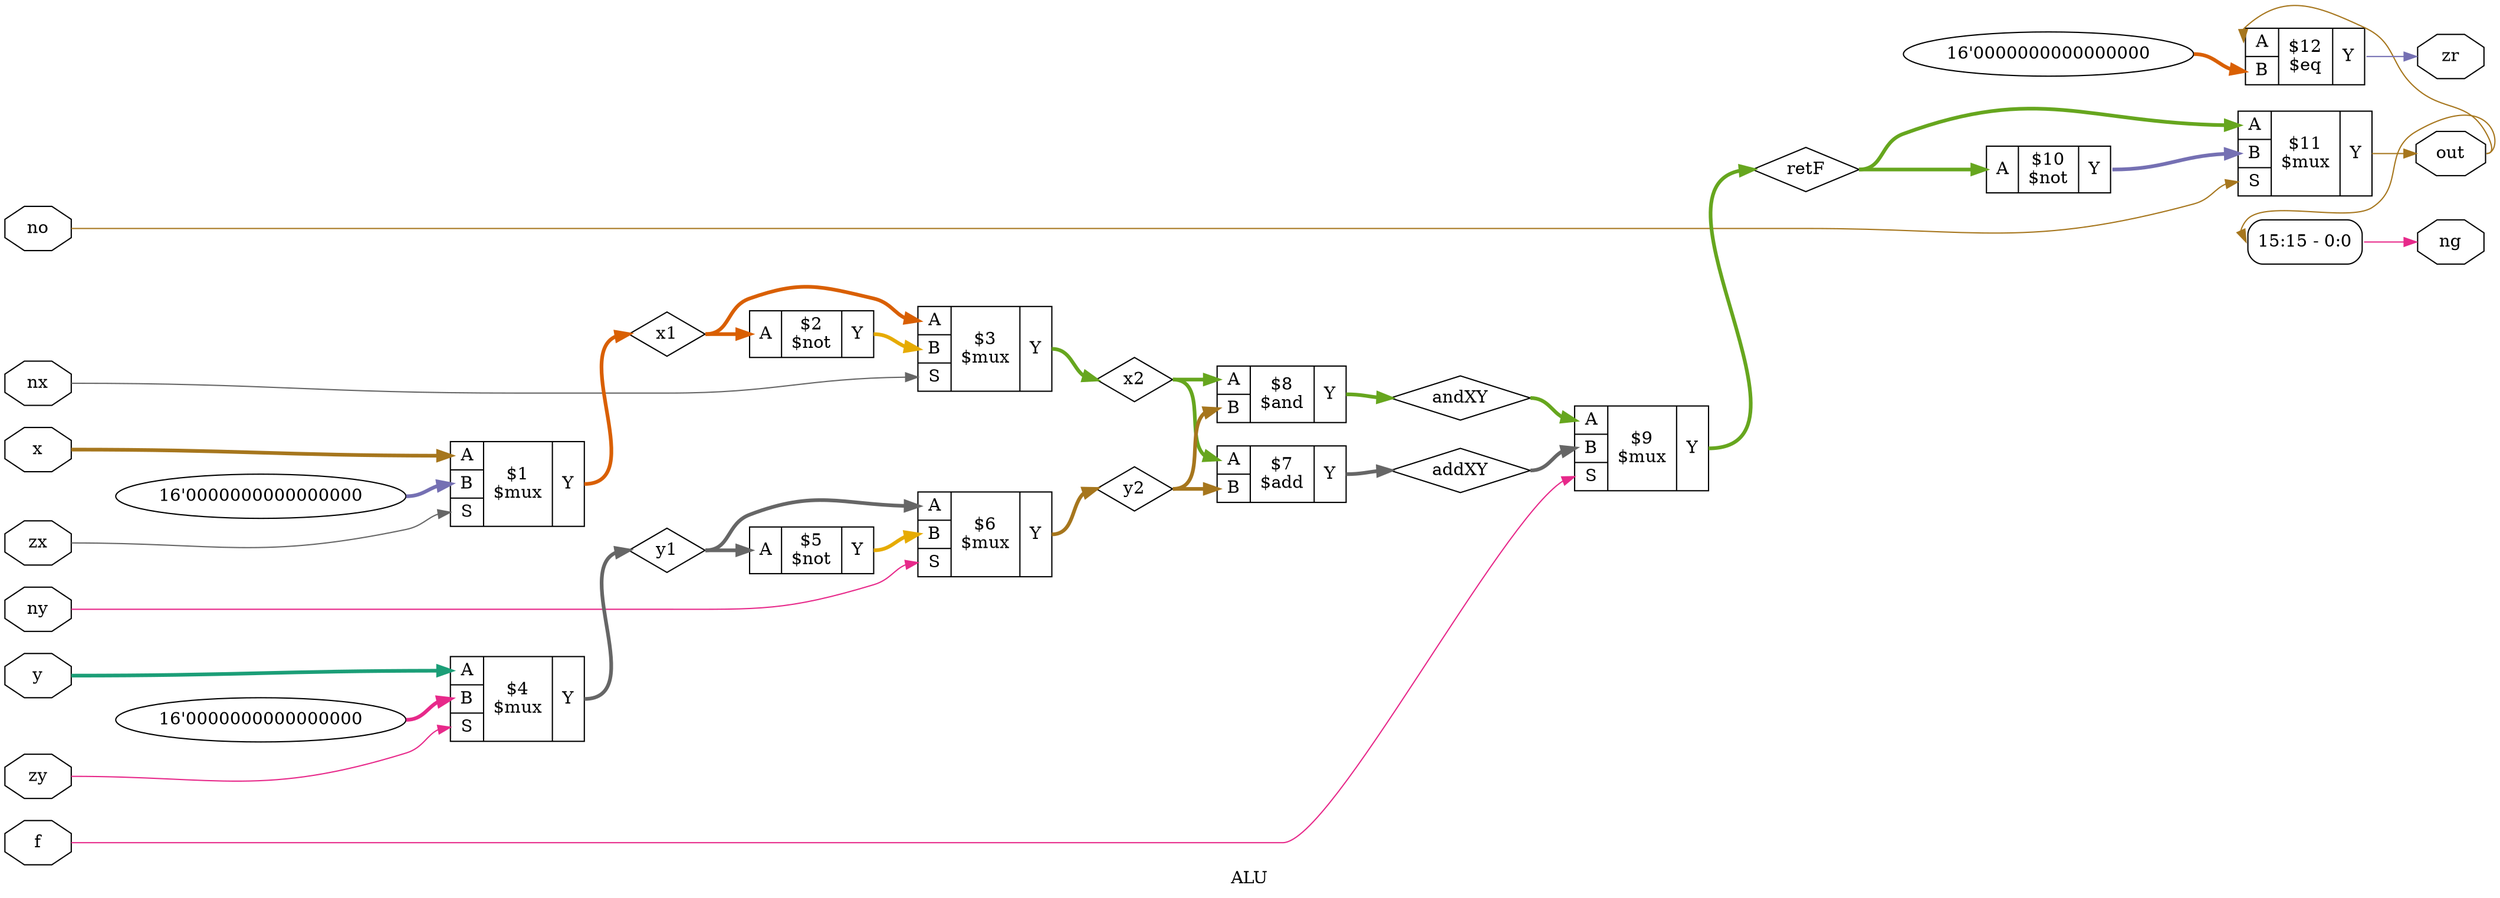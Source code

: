 digraph "ALU" {
label="ALU";
rankdir="LR";
remincross=true;
n4 [ shape=diamond, label="addXY", color="black", fontcolor="black" ];
n5 [ shape=diamond, label="andXY", color="black", fontcolor="black" ];
n6 [ shape=octagon, label="f", color="black", fontcolor="black" ];
n7 [ shape=octagon, label="ng", color="black", fontcolor="black" ];
n8 [ shape=octagon, label="no", color="black", fontcolor="black" ];
n9 [ shape=octagon, label="nx", color="black", fontcolor="black" ];
n10 [ shape=octagon, label="ny", color="black", fontcolor="black" ];
n11 [ shape=octagon, label="out", color="black", fontcolor="black" ];
n12 [ shape=diamond, label="retF", color="black", fontcolor="black" ];
n13 [ shape=octagon, label="x", color="black", fontcolor="black" ];
n14 [ shape=diamond, label="x1", color="black", fontcolor="black" ];
n15 [ shape=diamond, label="x2", color="black", fontcolor="black" ];
n16 [ shape=octagon, label="y", color="black", fontcolor="black" ];
n17 [ shape=diamond, label="y1", color="black", fontcolor="black" ];
n18 [ shape=diamond, label="y2", color="black", fontcolor="black" ];
n19 [ shape=octagon, label="zr", color="black", fontcolor="black" ];
n20 [ shape=octagon, label="zx", color="black", fontcolor="black" ];
n21 [ shape=octagon, label="zy", color="black", fontcolor="black" ];
{ rank="source"; n10; n13; n16; n20; n21; n6; n8; n9;}
{ rank="sink"; n11; n19; n7;}
c25 [ shape=record, label="{{<p22> A|<p23> B}|$7\n$add|{<p24> Y}}" ];
c26 [ shape=record, label="{{<p22> A|<p23> B}|$8\n$and|{<p24> Y}}" ];
v0 [ label="16'0000000000000000" ];
c27 [ shape=record, label="{{<p22> A|<p23> B}|$12\n$eq|{<p24> Y}}" ];
c28 [ shape=record, label="{{<p22> A}|$2\n$not|{<p24> Y}}" ];
c29 [ shape=record, label="{{<p22> A}|$5\n$not|{<p24> Y}}" ];
c30 [ shape=record, label="{{<p22> A}|$10\n$not|{<p24> Y}}" ];
v1 [ label="16'0000000000000000" ];
c32 [ shape=record, label="{{<p22> A|<p23> B|<p31> S}|$1\n$mux|{<p24> Y}}" ];
c33 [ shape=record, label="{{<p22> A|<p23> B|<p31> S}|$3\n$mux|{<p24> Y}}" ];
v2 [ label="16'0000000000000000" ];
c34 [ shape=record, label="{{<p22> A|<p23> B|<p31> S}|$4\n$mux|{<p24> Y}}" ];
c35 [ shape=record, label="{{<p22> A|<p23> B|<p31> S}|$6\n$mux|{<p24> Y}}" ];
c36 [ shape=record, label="{{<p22> A|<p23> B|<p31> S}|$9\n$mux|{<p24> Y}}" ];
c37 [ shape=record, label="{{<p22> A|<p23> B|<p31> S}|$11\n$mux|{<p24> Y}}" ];
x3 [ shape=record, style=rounded, label="<s0> 15:15 - 0:0 " ];
c28:p24:e -> c33:p23:w [colorscheme="dark28", color="6", fontcolor="6", style="setlinewidth(3)", label=""];
n10:e -> c35:p31:w [colorscheme="dark28", color="4", fontcolor="4", label=""];
c37:p24:e -> n11:w [colorscheme="dark28", color="7", fontcolor="7", label=""];
n11:e -> c27:p22:w [colorscheme="dark28", color="7", fontcolor="7", label=""];
n11:e -> x3:s0:w [colorscheme="dark28", color="7", fontcolor="7", label=""];
c36:p24:e -> n12:w [colorscheme="dark28", color="5", fontcolor="5", style="setlinewidth(3)", label=""];
n12:e -> c30:p22:w [colorscheme="dark28", color="5", fontcolor="5", style="setlinewidth(3)", label=""];
n12:e -> c37:p22:w [colorscheme="dark28", color="5", fontcolor="5", style="setlinewidth(3)", label=""];
n13:e -> c32:p22:w [colorscheme="dark28", color="7", fontcolor="7", style="setlinewidth(3)", label=""];
c32:p24:e -> n14:w [colorscheme="dark28", color="2", fontcolor="2", style="setlinewidth(3)", label=""];
n14:e -> c28:p22:w [colorscheme="dark28", color="2", fontcolor="2", style="setlinewidth(3)", label=""];
n14:e -> c33:p22:w [colorscheme="dark28", color="2", fontcolor="2", style="setlinewidth(3)", label=""];
c33:p24:e -> n15:w [colorscheme="dark28", color="5", fontcolor="5", style="setlinewidth(3)", label=""];
n15:e -> c25:p22:w [colorscheme="dark28", color="5", fontcolor="5", style="setlinewidth(3)", label=""];
n15:e -> c26:p22:w [colorscheme="dark28", color="5", fontcolor="5", style="setlinewidth(3)", label=""];
n16:e -> c34:p22:w [colorscheme="dark28", color="1", fontcolor="1", style="setlinewidth(3)", label=""];
c34:p24:e -> n17:w [colorscheme="dark28", color="8", fontcolor="8", style="setlinewidth(3)", label=""];
n17:e -> c29:p22:w [colorscheme="dark28", color="8", fontcolor="8", style="setlinewidth(3)", label=""];
n17:e -> c35:p22:w [colorscheme="dark28", color="8", fontcolor="8", style="setlinewidth(3)", label=""];
c35:p24:e -> n18:w [colorscheme="dark28", color="7", fontcolor="7", style="setlinewidth(3)", label=""];
n18:e -> c25:p23:w [colorscheme="dark28", color="7", fontcolor="7", style="setlinewidth(3)", label=""];
n18:e -> c26:p23:w [colorscheme="dark28", color="7", fontcolor="7", style="setlinewidth(3)", label=""];
c27:p24:e -> n19:w [colorscheme="dark28", color="3", fontcolor="3", label=""];
c29:p24:e -> c35:p23:w [colorscheme="dark28", color="6", fontcolor="6", style="setlinewidth(3)", label=""];
n20:e -> c32:p31:w [colorscheme="dark28", color="8", fontcolor="8", label=""];
n21:e -> c34:p31:w [colorscheme="dark28", color="4", fontcolor="4", label=""];
c30:p24:e -> c37:p23:w [colorscheme="dark28", color="3", fontcolor="3", style="setlinewidth(3)", label=""];
c25:p24:e -> n4:w [colorscheme="dark28", color="8", fontcolor="8", style="setlinewidth(3)", label=""];
n4:e -> c36:p23:w [colorscheme="dark28", color="8", fontcolor="8", style="setlinewidth(3)", label=""];
c26:p24:e -> n5:w [colorscheme="dark28", color="5", fontcolor="5", style="setlinewidth(3)", label=""];
n5:e -> c36:p22:w [colorscheme="dark28", color="5", fontcolor="5", style="setlinewidth(3)", label=""];
n6:e -> c36:p31:w [colorscheme="dark28", color="4", fontcolor="4", label=""];
x3:e -> n7:w [colorscheme="dark28", color="4", fontcolor="4", label=""];
n8:e -> c37:p31:w [colorscheme="dark28", color="7", fontcolor="7", label=""];
n9:e -> c33:p31:w [colorscheme="dark28", color="8", fontcolor="8", label=""];
v0:e -> c27:p23:w [colorscheme="dark28", color="2", fontcolor="2", style="setlinewidth(3)", label=""];
v1:e -> c32:p23:w [colorscheme="dark28", color="3", fontcolor="3", style="setlinewidth(3)", label=""];
v2:e -> c34:p23:w [colorscheme="dark28", color="4", fontcolor="4", style="setlinewidth(3)", label=""];
}
